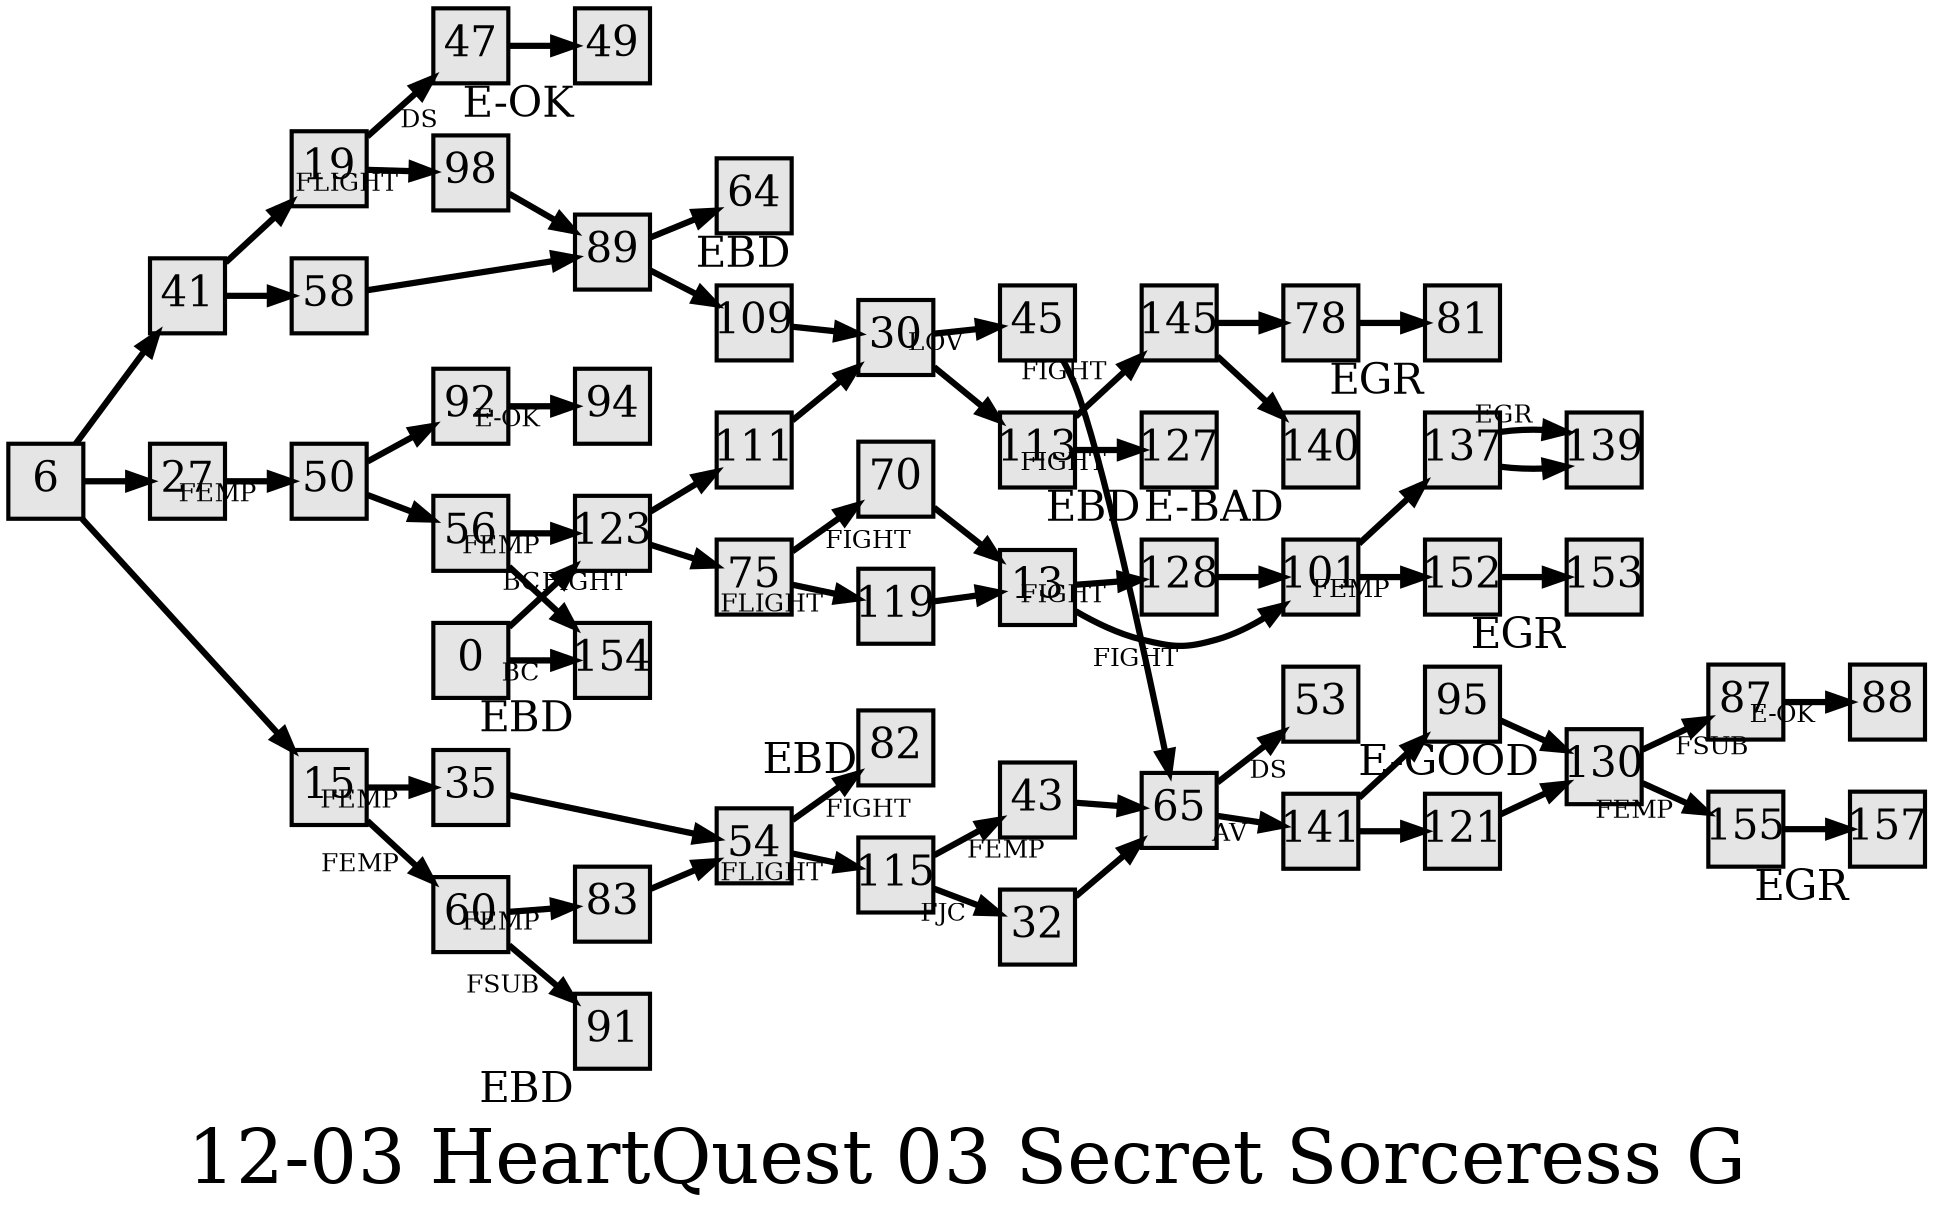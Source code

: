 digraph g{
  graph [ label="12-03 HeartQuest 03 Secret Sorceress G" rankdir=LR, ordering=out, fontsize=36, nodesep="0.35", ranksep="0.45"];
  node  [shape=rect, penwidth=2, fontsize=20, style=filled, fillcolor=grey90, margin="0,0", labelfloat=true, regular=true, fixedsize=true];
  edge  [labelfloat=true, penwidth=3, fontsize=12];
  // ---;
  // group:    Katz;
  // id:       12-03;
  // series:   Heart Quest;
  // seriesno: 03;
  // title:    Secret Sorceress;
  // author:   Linda Lowery;
  // credits:;
  // - credit:  Juliet Way-Henthorne;
  // role:    encoder;
  // date:    2017-09-06;
  // - credit:  Jeremy Douglass;
  // role:    editor;
  // date:    2017-09-29;
  // renders:;
  // - render:  fantasy;
  // engine:  dot;
  // styles:  gvStyles-fantasy.txt;
  // gbid:     1290;
  // ---;
  
  // From | To | Label;
  
  0 -> 123	[ xlabel="BC" ];
  0 -> 154	[ xlabel="BC" ];
  6 -> 41;
  6 -> 27;
  6 -> 15;
  13 -> 128	[ xlabel="FIGHT" ];
  13 -> 101	[ xlabel="FIGHT" ];
  15 -> 35	[ xlabel="FEMP" ];	// SAVE PRINCE
  15 -> 60	[ xlabel="FEMP" ];	// SAVE PRINCE
  19 -> 47	[ xlabel="DS" ];
  19 -> 98	[ xlabel="FLIGHT" ];
  27 -> 50	[ xlabel="FEMP" ];
  30 -> 45	[ xlabel="LOV" ];
  30 -> 113;
  32 -> 65;
  35 -> 54;
  41 -> 19;
  41 -> 58;
  43 -> 65;
  45 -> 65;
  47 -> 49;
  49	[ xlabel="E-OK" ];
  50 -> 92;
  50 -> 56;
  53	[ xlabel="E-GOOD" ];	// ROMANCE
  54 -> 82	[ xlabel="FIGHT" ];
  54 -> 115	[ xlabel="FLIGHT" ];
  56 -> 123	[ xlabel="FEMP" ];
  56 -> 154	[ xlabel="FIGHT" ];
  58 -> 89;
  60 -> 83	[ xlabel="FEMP" ];
  60 -> 91	[ xlabel="FSUB" ];
  64	[ xlabel="EBD" ];
  65 -> 53	[ xlabel="DS" ];
  65 -> 141	[ xlabel="AV" ];
  70 -> 13;
  75 -> 70	[ xlabel="FIGHT" ];
  75 -> 119	[ xlabel="FLIGHT" ];
  78 -> 81;
  81	[ xlabel="EGR" ];
  82	[ xlabel="EBD" ];
  83 -> 54;
  87 -> 88	[ xlabel="E-OK" ];
  89 -> 64;
  89 -> 109;
  91	[ xlabel="EBD" ];
  92 -> 94	[ xlabel="E-OK" ];
  95 -> 130;
  98 -> 89;
  101 -> 137;
  101 -> 152	[ xlabel="FEMP" ];
  109 -> 30;
  111 -> 30;
  113 -> 145	[ xlabel="FIGHT" ];	// JEALOUSY
  113 -> 127	[ xlabel="FIGHT" ];	// JEALOUSY
  115 -> 43	[ xlabel="FEMP" ];
  115 -> 32	[ xlabel="FJC" ];
  119 -> 13;
  121 -> 130;
  123 -> 111;
  123 -> 75;
  127	[ xlabel="EBD" ];
  128 -> 101;
  130 -> 87	[ xlabel="FSUB" ];
  130 -> 155	[ xlabel="FEMP" ];
  137 -> 139;
  137 -> 139	[ xlabel="EGR" ];
  140	[ xlabel="E-BAD" ];	// NO ROMANCE
  141 -> 95;
  141 -> 121;
  145 -> 78;
  145 -> 140;
  152 -> 153;
  153	[ xlabel="EGR" ];
  154	[ xlabel="EBD" ];
  155 -> 157;
  157	[ xlabel="EGR" ];
}

